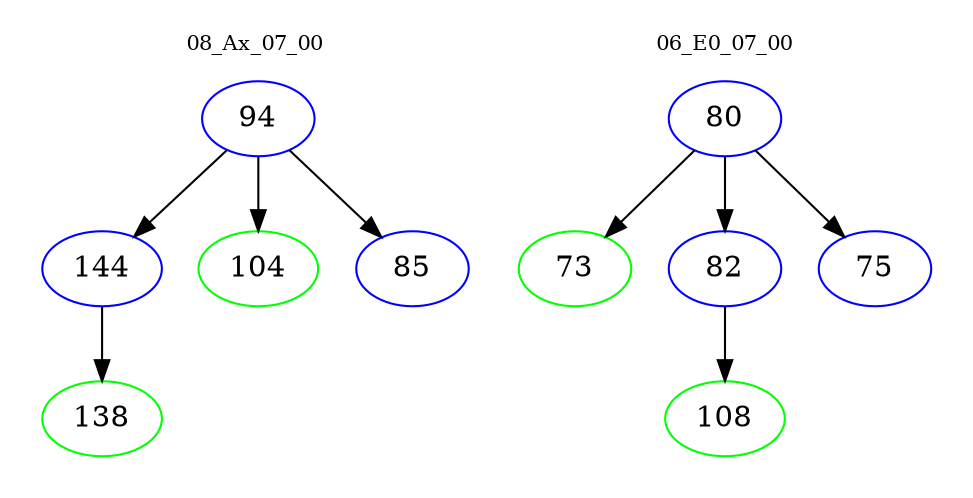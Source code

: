 digraph{
subgraph cluster_0 {
color = white
label = "08_Ax_07_00";
fontsize=10;
T0_94 [label="94", color="blue"]
T0_94 -> T0_144 [color="black"]
T0_144 [label="144", color="blue"]
T0_144 -> T0_138 [color="black"]
T0_138 [label="138", color="green"]
T0_94 -> T0_104 [color="black"]
T0_104 [label="104", color="green"]
T0_94 -> T0_85 [color="black"]
T0_85 [label="85", color="blue"]
}
subgraph cluster_1 {
color = white
label = "06_E0_07_00";
fontsize=10;
T1_80 [label="80", color="blue"]
T1_80 -> T1_73 [color="black"]
T1_73 [label="73", color="green"]
T1_80 -> T1_82 [color="black"]
T1_82 [label="82", color="blue"]
T1_82 -> T1_108 [color="black"]
T1_108 [label="108", color="green"]
T1_80 -> T1_75 [color="black"]
T1_75 [label="75", color="blue"]
}
}
